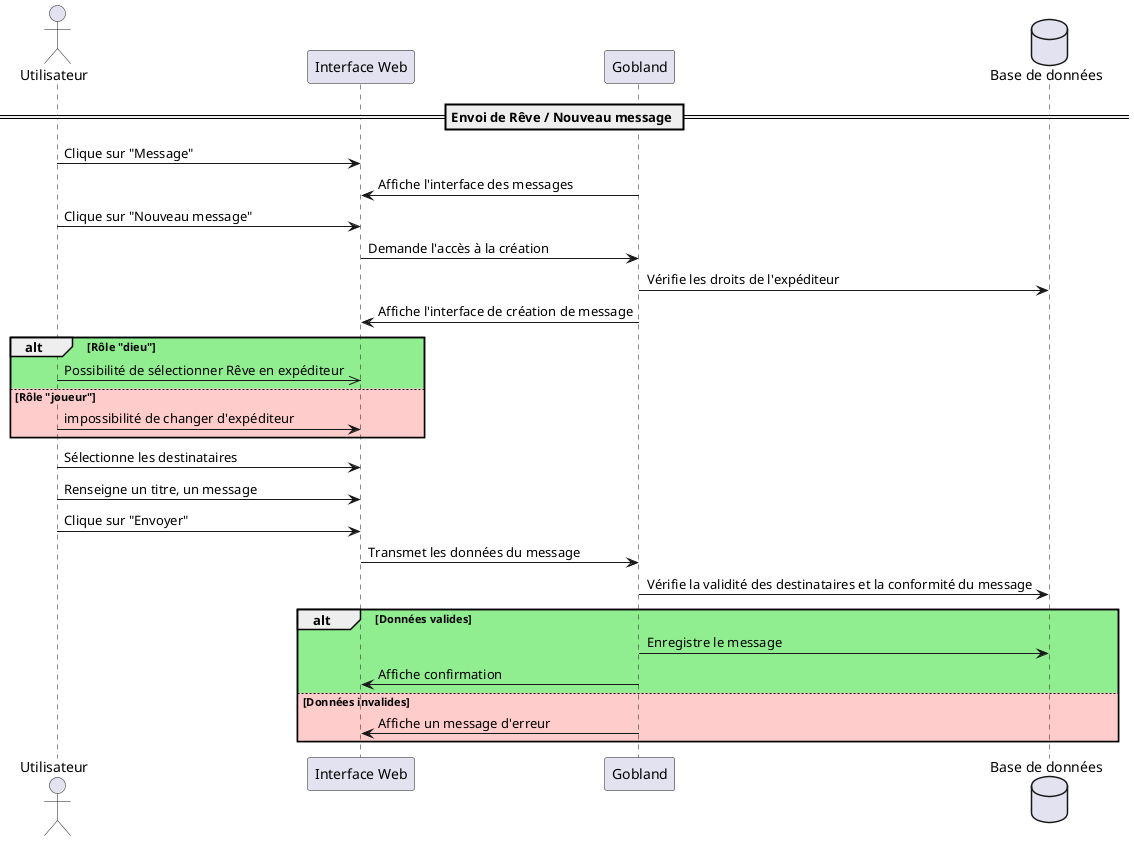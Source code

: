 @startuml sequency_reve

actor Utilisateur
participant "Interface Web" as UI
participant "Gobland" as System
database "Base de données" as DB


== Envoi de Rêve / Nouveau message ==

Utilisateur -> UI : Clique sur "Message"
System -> UI : Affiche l'interface des messages
Utilisateur -> UI : Clique sur "Nouveau message"
UI -> System : Demande l'accès à la création
System -> DB : Vérifie les droits de l'expéditeur

    box "Création d'un Rêve" #lightGray
    System -> UI : Affiche l'interface de création de message

    alt #lightgreen Rôle "dieu"
        Utilisateur ->> UI : Possibilité de sélectionner Rêve en expéditeur
    else #FFCCCC Rôle "joueur"
        Utilisateur -> UI : impossibilité de changer d'expéditeur
    end
    Utilisateur -> UI : Sélectionne les destinataires
    Utilisateur -> UI : Renseigne un titre, un message
    Utilisateur -> UI : Clique sur "Envoyer"
    UI -> System : Transmet les données du message
    System -> DB : Vérifie la validité des destinataires et la conformité du message

    alt #lightgreen Données valides
        System -> DB : Enregistre le message
        System -> UI : Affiche confirmation

    else #FFCCCC Données invalides
        System -> UI : Affiche un message d'erreur
    end
    end box

@enduml
